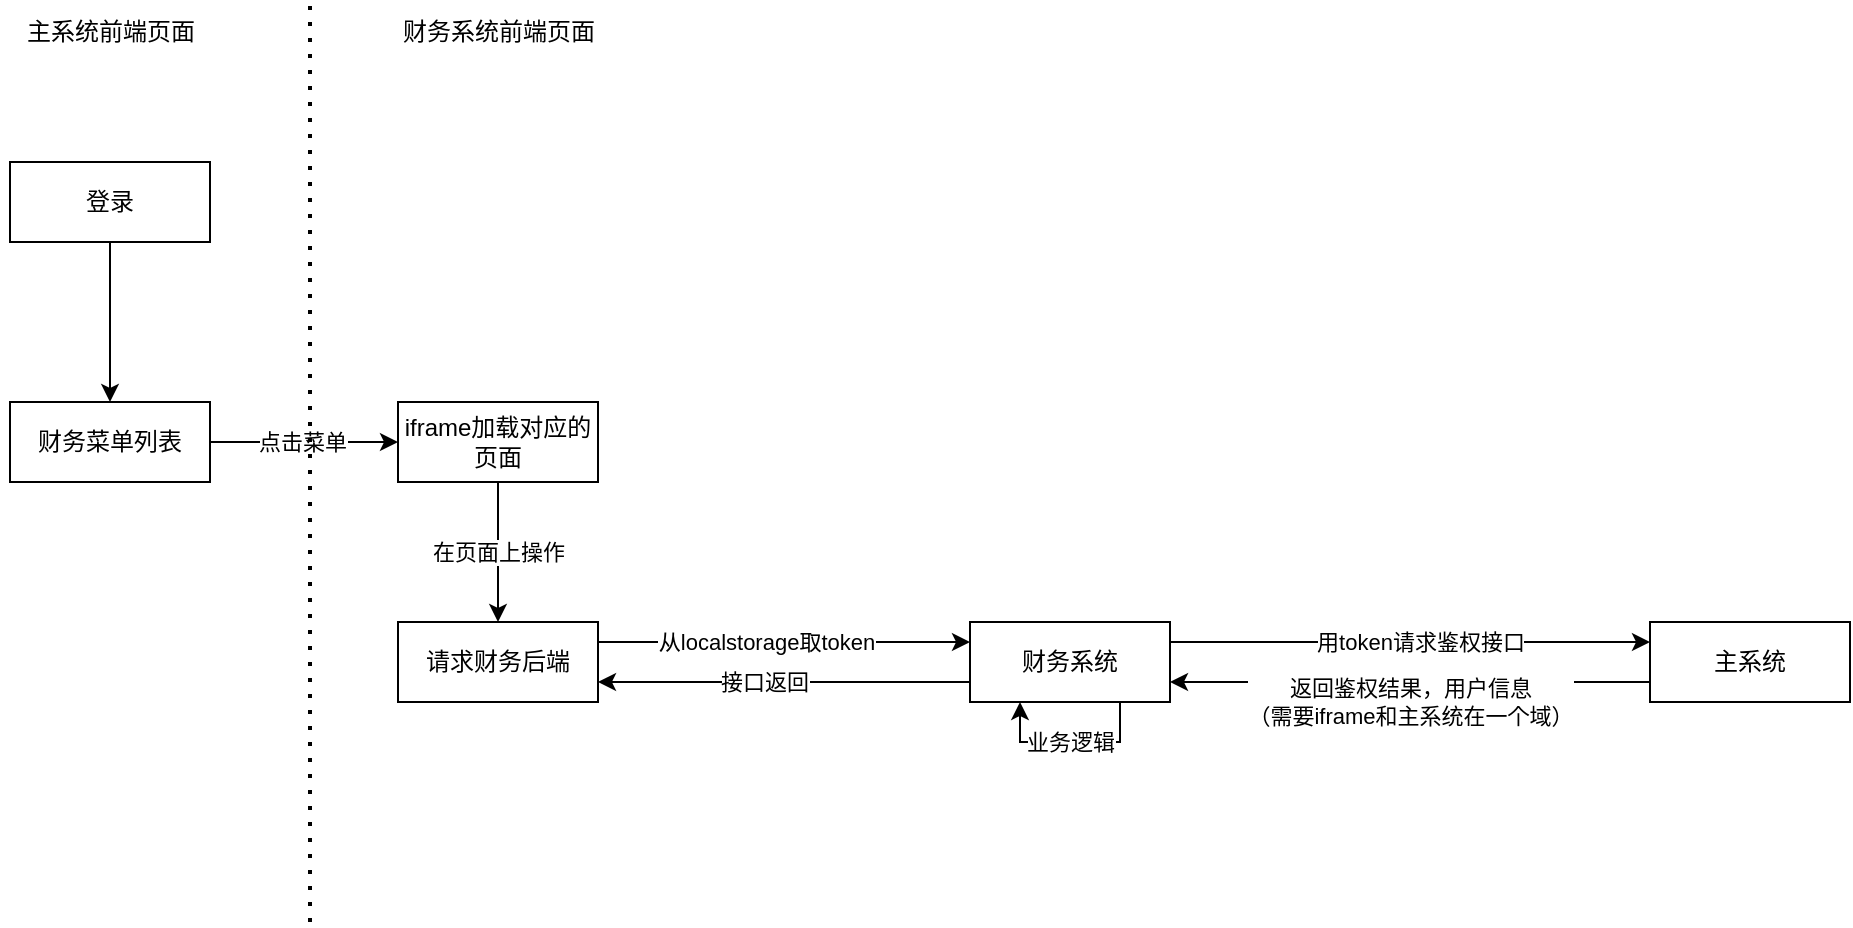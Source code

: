 <mxfile version="20.3.6" type="github">
  <diagram id="B1prIBq7vLnyyEg8FFDx" name="第 1 页">
    <mxGraphModel dx="1038" dy="547" grid="1" gridSize="10" guides="1" tooltips="1" connect="1" arrows="1" fold="1" page="1" pageScale="1" pageWidth="827" pageHeight="1169" math="0" shadow="0">
      <root>
        <mxCell id="0" />
        <mxCell id="1" parent="0" />
        <mxCell id="JVBzALuw_3yvz0hgOkPb-7" value="" style="edgeStyle=orthogonalEdgeStyle;rounded=0;orthogonalLoop=1;jettySize=auto;html=1;" edge="1" parent="1" source="JVBzALuw_3yvz0hgOkPb-5" target="JVBzALuw_3yvz0hgOkPb-6">
          <mxGeometry relative="1" as="geometry" />
        </mxCell>
        <mxCell id="JVBzALuw_3yvz0hgOkPb-5" value="登录" style="rounded=0;whiteSpace=wrap;html=1;" vertex="1" parent="1">
          <mxGeometry x="220" y="250" width="100" height="40" as="geometry" />
        </mxCell>
        <mxCell id="JVBzALuw_3yvz0hgOkPb-9" value="" style="edgeStyle=orthogonalEdgeStyle;rounded=0;orthogonalLoop=1;jettySize=auto;html=1;" edge="1" parent="1" source="JVBzALuw_3yvz0hgOkPb-6" target="JVBzALuw_3yvz0hgOkPb-8">
          <mxGeometry relative="1" as="geometry" />
        </mxCell>
        <mxCell id="JVBzALuw_3yvz0hgOkPb-10" value="点击菜单" style="edgeLabel;html=1;align=center;verticalAlign=middle;resizable=0;points=[];" vertex="1" connectable="0" parent="JVBzALuw_3yvz0hgOkPb-9">
          <mxGeometry x="-0.24" y="-1" relative="1" as="geometry">
            <mxPoint x="10" y="-1" as="offset" />
          </mxGeometry>
        </mxCell>
        <mxCell id="JVBzALuw_3yvz0hgOkPb-6" value="财务菜单列表" style="rounded=0;whiteSpace=wrap;html=1;" vertex="1" parent="1">
          <mxGeometry x="220" y="370" width="100" height="40" as="geometry" />
        </mxCell>
        <mxCell id="JVBzALuw_3yvz0hgOkPb-12" value="在页面上操作" style="edgeStyle=orthogonalEdgeStyle;rounded=0;orthogonalLoop=1;jettySize=auto;html=1;" edge="1" parent="1" source="JVBzALuw_3yvz0hgOkPb-8" target="JVBzALuw_3yvz0hgOkPb-11">
          <mxGeometry relative="1" as="geometry" />
        </mxCell>
        <mxCell id="JVBzALuw_3yvz0hgOkPb-8" value="iframe加载对应的页面" style="rounded=0;whiteSpace=wrap;html=1;" vertex="1" parent="1">
          <mxGeometry x="414" y="370" width="100" height="40" as="geometry" />
        </mxCell>
        <mxCell id="JVBzALuw_3yvz0hgOkPb-15" style="edgeStyle=orthogonalEdgeStyle;rounded=0;orthogonalLoop=1;jettySize=auto;html=1;exitX=1;exitY=0.25;exitDx=0;exitDy=0;entryX=0;entryY=0.25;entryDx=0;entryDy=0;" edge="1" parent="1" source="JVBzALuw_3yvz0hgOkPb-11" target="JVBzALuw_3yvz0hgOkPb-13">
          <mxGeometry relative="1" as="geometry" />
        </mxCell>
        <mxCell id="JVBzALuw_3yvz0hgOkPb-16" value="从localstorage取token" style="edgeLabel;html=1;align=center;verticalAlign=middle;resizable=0;points=[];" vertex="1" connectable="0" parent="JVBzALuw_3yvz0hgOkPb-15">
          <mxGeometry x="-0.185" relative="1" as="geometry">
            <mxPoint x="8" as="offset" />
          </mxGeometry>
        </mxCell>
        <mxCell id="JVBzALuw_3yvz0hgOkPb-11" value="请求财务后端" style="rounded=0;whiteSpace=wrap;html=1;" vertex="1" parent="1">
          <mxGeometry x="414" y="480" width="100" height="40" as="geometry" />
        </mxCell>
        <mxCell id="JVBzALuw_3yvz0hgOkPb-19" style="edgeStyle=orthogonalEdgeStyle;rounded=0;orthogonalLoop=1;jettySize=auto;html=1;exitX=1;exitY=0.25;exitDx=0;exitDy=0;entryX=0;entryY=0.25;entryDx=0;entryDy=0;" edge="1" parent="1" source="JVBzALuw_3yvz0hgOkPb-13" target="JVBzALuw_3yvz0hgOkPb-17">
          <mxGeometry relative="1" as="geometry" />
        </mxCell>
        <mxCell id="JVBzALuw_3yvz0hgOkPb-20" value="用token请求鉴权接口" style="edgeLabel;html=1;align=center;verticalAlign=middle;resizable=0;points=[];" vertex="1" connectable="0" parent="JVBzALuw_3yvz0hgOkPb-19">
          <mxGeometry x="-0.663" relative="1" as="geometry">
            <mxPoint x="84" as="offset" />
          </mxGeometry>
        </mxCell>
        <mxCell id="JVBzALuw_3yvz0hgOkPb-23" style="edgeStyle=orthogonalEdgeStyle;rounded=0;orthogonalLoop=1;jettySize=auto;html=1;exitX=0;exitY=0.75;exitDx=0;exitDy=0;entryX=1;entryY=0.75;entryDx=0;entryDy=0;" edge="1" parent="1" source="JVBzALuw_3yvz0hgOkPb-13" target="JVBzALuw_3yvz0hgOkPb-11">
          <mxGeometry relative="1" as="geometry" />
        </mxCell>
        <mxCell id="JVBzALuw_3yvz0hgOkPb-24" value="接口返回" style="edgeLabel;html=1;align=center;verticalAlign=middle;resizable=0;points=[];" vertex="1" connectable="0" parent="JVBzALuw_3yvz0hgOkPb-23">
          <mxGeometry x="0.306" y="4" relative="1" as="geometry">
            <mxPoint x="18" y="-4" as="offset" />
          </mxGeometry>
        </mxCell>
        <mxCell id="JVBzALuw_3yvz0hgOkPb-13" value="财务系统" style="rounded=0;whiteSpace=wrap;html=1;" vertex="1" parent="1">
          <mxGeometry x="700" y="480" width="100" height="40" as="geometry" />
        </mxCell>
        <mxCell id="JVBzALuw_3yvz0hgOkPb-21" style="edgeStyle=orthogonalEdgeStyle;rounded=0;orthogonalLoop=1;jettySize=auto;html=1;exitX=0;exitY=0.75;exitDx=0;exitDy=0;entryX=1;entryY=0.75;entryDx=0;entryDy=0;" edge="1" parent="1" source="JVBzALuw_3yvz0hgOkPb-17" target="JVBzALuw_3yvz0hgOkPb-13">
          <mxGeometry relative="1" as="geometry" />
        </mxCell>
        <mxCell id="JVBzALuw_3yvz0hgOkPb-22" value="返回鉴权结果，用户信息&lt;br&gt;（需要iframe和主系统在一个域）" style="edgeLabel;html=1;align=center;verticalAlign=middle;resizable=0;points=[];" vertex="1" connectable="0" parent="JVBzALuw_3yvz0hgOkPb-21">
          <mxGeometry x="0.264" y="1" relative="1" as="geometry">
            <mxPoint x="31" y="9" as="offset" />
          </mxGeometry>
        </mxCell>
        <mxCell id="JVBzALuw_3yvz0hgOkPb-17" value="主系统" style="rounded=0;whiteSpace=wrap;html=1;" vertex="1" parent="1">
          <mxGeometry x="1040" y="480" width="100" height="40" as="geometry" />
        </mxCell>
        <mxCell id="JVBzALuw_3yvz0hgOkPb-25" value="业务逻辑" style="edgeStyle=orthogonalEdgeStyle;rounded=0;orthogonalLoop=1;jettySize=auto;html=1;exitX=0.75;exitY=1;exitDx=0;exitDy=0;entryX=0.25;entryY=1;entryDx=0;entryDy=0;" edge="1" parent="1" source="JVBzALuw_3yvz0hgOkPb-13" target="JVBzALuw_3yvz0hgOkPb-13">
          <mxGeometry relative="1" as="geometry" />
        </mxCell>
        <mxCell id="JVBzALuw_3yvz0hgOkPb-26" value="" style="endArrow=none;dashed=1;html=1;dashPattern=1 3;strokeWidth=2;rounded=0;" edge="1" parent="1">
          <mxGeometry width="50" height="50" relative="1" as="geometry">
            <mxPoint x="370" y="630" as="sourcePoint" />
            <mxPoint x="370" y="170" as="targetPoint" />
          </mxGeometry>
        </mxCell>
        <mxCell id="JVBzALuw_3yvz0hgOkPb-27" value="主系统前端页面" style="text;html=1;align=center;verticalAlign=middle;resizable=0;points=[];autosize=1;strokeColor=none;fillColor=none;" vertex="1" parent="1">
          <mxGeometry x="215" y="170" width="110" height="30" as="geometry" />
        </mxCell>
        <mxCell id="JVBzALuw_3yvz0hgOkPb-28" value="财务系统前端页面" style="text;html=1;align=center;verticalAlign=middle;resizable=0;points=[];autosize=1;strokeColor=none;fillColor=none;" vertex="1" parent="1">
          <mxGeometry x="404" y="170" width="120" height="30" as="geometry" />
        </mxCell>
      </root>
    </mxGraphModel>
  </diagram>
</mxfile>
